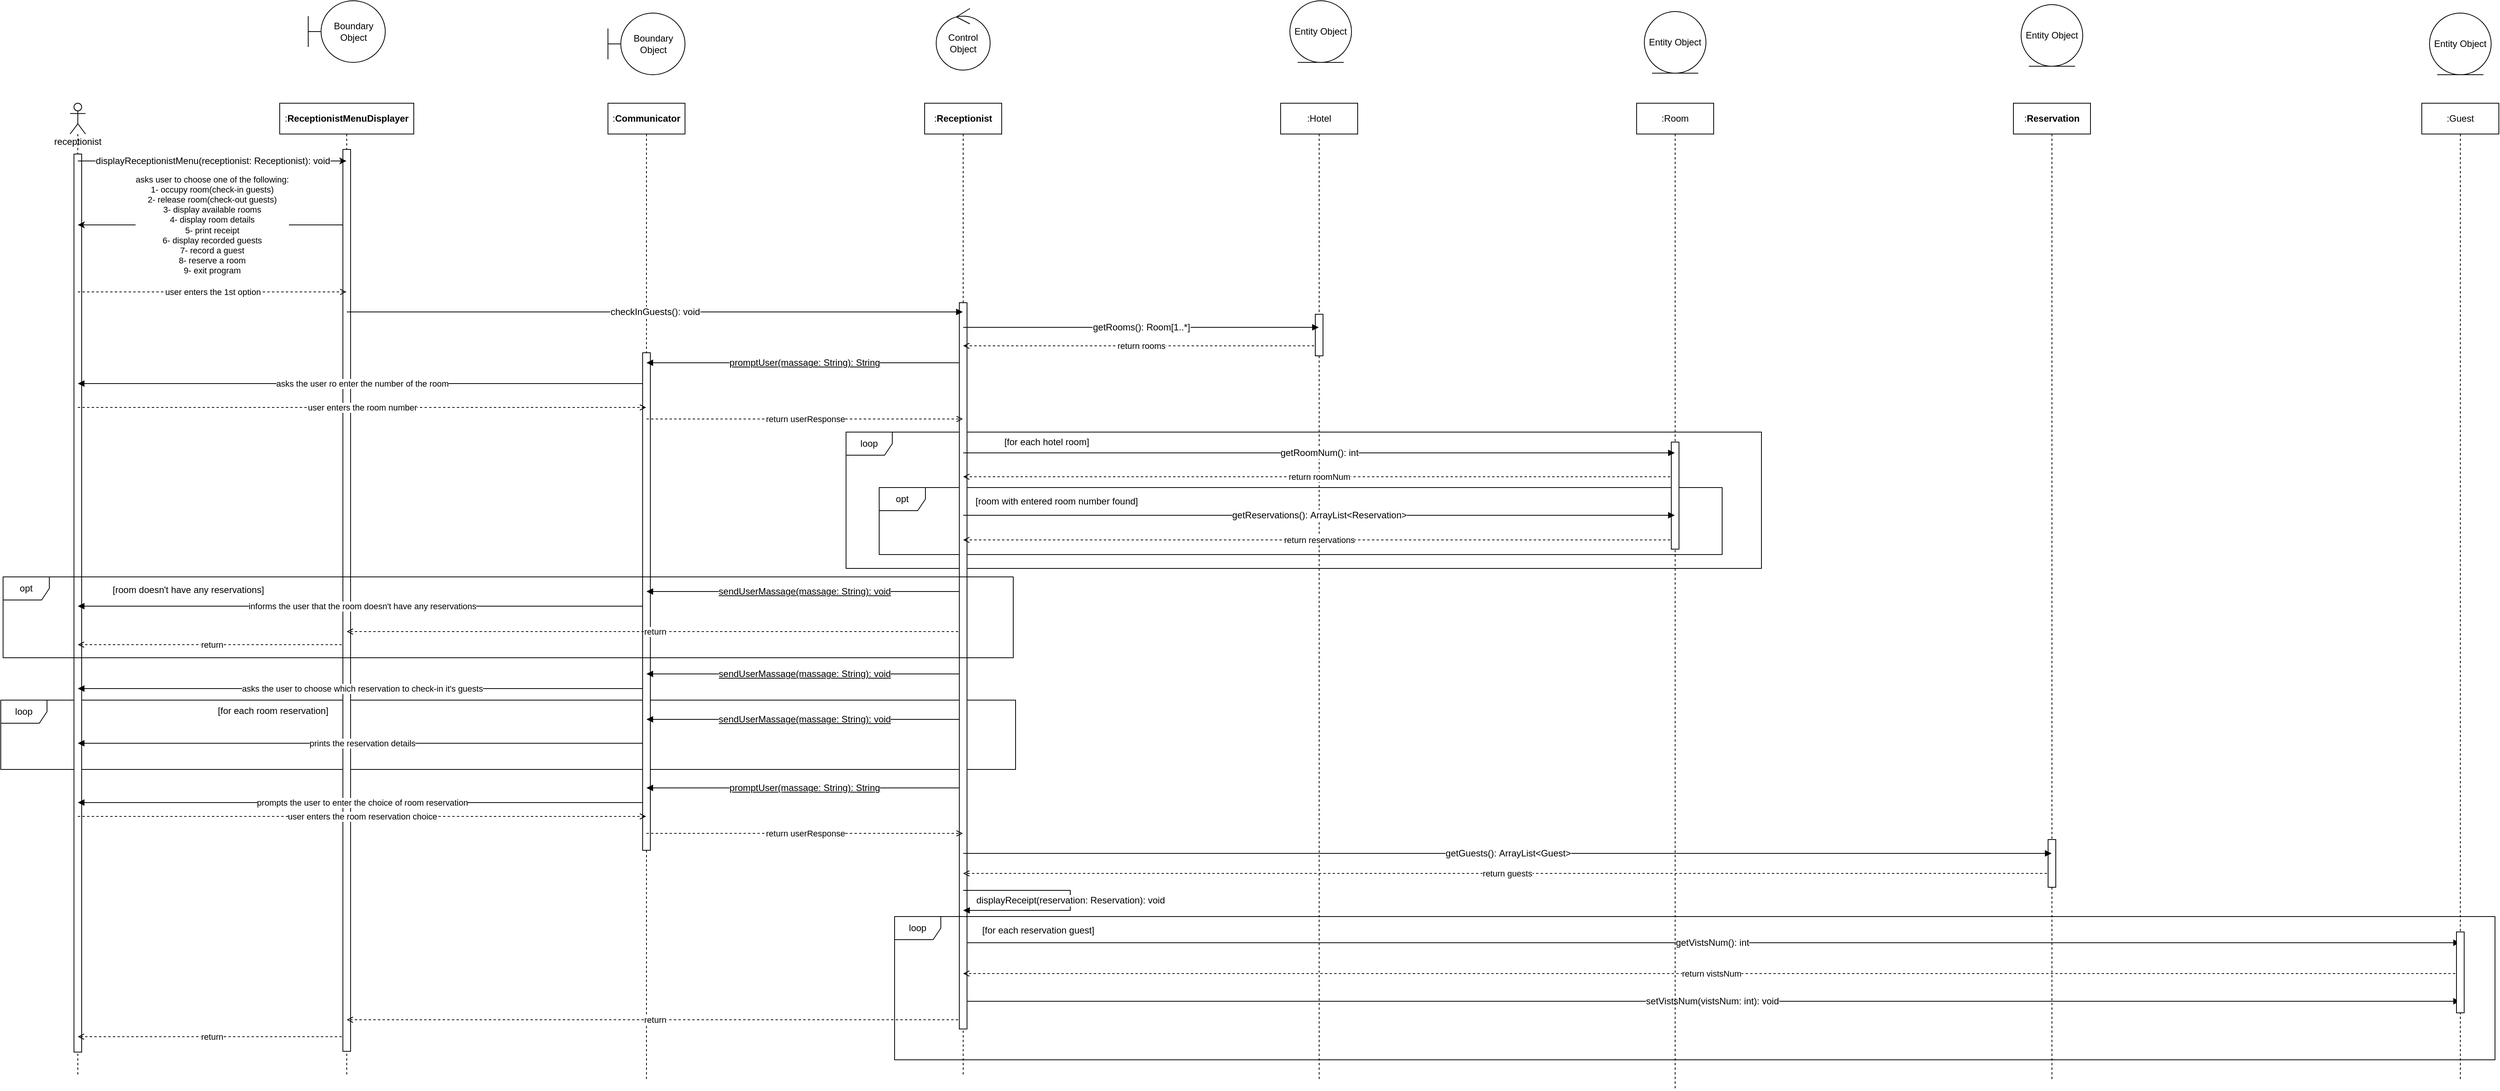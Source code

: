 <mxfile version="20.2.3" type="device"><diagram id="KO7QqozY7FN2knE6YV2j" name="Page-1"><mxGraphModel dx="868" dy="553" grid="0" gridSize="10" guides="1" tooltips="1" connect="1" arrows="1" fold="1" page="0" pageScale="1" pageWidth="827" pageHeight="1169" math="0" shadow="0"><root><mxCell id="0"/><mxCell id="1" parent="0"/><mxCell id="8XID31dK3OWGkiMEb0SV-61" value="" style="group" parent="1" vertex="1" connectable="0"><mxGeometry x="182" y="909" width="1317" height="90" as="geometry"/></mxCell><mxCell id="8XID31dK3OWGkiMEb0SV-59" value="loop" style="shape=umlFrame;whiteSpace=wrap;html=1;" parent="8XID31dK3OWGkiMEb0SV-61" vertex="1"><mxGeometry width="1317" height="90" as="geometry"/></mxCell><mxCell id="8XID31dK3OWGkiMEb0SV-60" value="[for each room reservation]" style="text;html=1;align=center;verticalAlign=middle;resizable=0;points=[];autosize=1;strokeColor=none;fillColor=none;" parent="8XID31dK3OWGkiMEb0SV-61" vertex="1"><mxGeometry x="272.18" y="1.35" width="161" height="26" as="geometry"/></mxCell><mxCell id="8XID31dK3OWGkiMEb0SV-43" value="opt" style="shape=umlFrame;whiteSpace=wrap;html=1;" parent="1" vertex="1"><mxGeometry x="1322" y="633" width="1094" height="87" as="geometry"/></mxCell><mxCell id="8XID31dK3OWGkiMEb0SV-40" value="loop" style="shape=umlFrame;whiteSpace=wrap;html=1;" parent="1" vertex="1"><mxGeometry x="1279" y="561" width="1188" height="177" as="geometry"/></mxCell><mxCell id="8XID31dK3OWGkiMEb0SV-1" value="receptionist" style="shape=umlLifeline;participant=umlActor;perimeter=lifelinePerimeter;whiteSpace=wrap;html=1;container=1;collapsible=0;recursiveResize=0;verticalAlign=top;spacingTop=36;outlineConnect=0;" parent="1" vertex="1"><mxGeometry x="272" y="134" width="20" height="1263" as="geometry"/></mxCell><mxCell id="8XID31dK3OWGkiMEb0SV-83" value="" style="html=1;points=[];perimeter=orthogonalPerimeter;" parent="8XID31dK3OWGkiMEb0SV-1" vertex="1"><mxGeometry x="5" y="66" width="10" height="1166" as="geometry"/></mxCell><mxCell id="8XID31dK3OWGkiMEb0SV-7" value="asks user to&amp;nbsp;choose one of the following:&lt;br&gt;1- occupy room(check-in guests)&lt;br&gt;2- release room(check-out guests)&lt;br&gt;3- display available rooms&lt;br&gt;4- display room details&lt;br&gt;5- print receipt&lt;br&gt;6- display recorded guests&lt;br&gt;7- record a guest&lt;br&gt;8- reserve a room&lt;br&gt;9- exit program" style="edgeStyle=none;rounded=0;orthogonalLoop=1;jettySize=auto;html=1;" parent="1" source="8XID31dK3OWGkiMEb0SV-3" target="8XID31dK3OWGkiMEb0SV-1" edge="1"><mxGeometry relative="1" as="geometry"><Array as="points"><mxPoint x="466" y="292"/></Array></mxGeometry></mxCell><mxCell id="8XID31dK3OWGkiMEb0SV-49" value="return" style="edgeStyle=none;rounded=0;orthogonalLoop=1;jettySize=auto;html=1;endArrow=open;endFill=0;dashed=1;" parent="1" source="8XID31dK3OWGkiMEb0SV-3" target="8XID31dK3OWGkiMEb0SV-1" edge="1"><mxGeometry relative="1" as="geometry"><Array as="points"><mxPoint x="503" y="837"/></Array></mxGeometry></mxCell><mxCell id="8XID31dK3OWGkiMEb0SV-75" value="return" style="edgeStyle=none;rounded=0;orthogonalLoop=1;jettySize=auto;html=1;dashed=1;endArrow=open;endFill=0;" parent="1" source="8XID31dK3OWGkiMEb0SV-3" target="8XID31dK3OWGkiMEb0SV-1" edge="1"><mxGeometry relative="1" as="geometry"><Array as="points"><mxPoint x="519" y="1346"/></Array></mxGeometry></mxCell><mxCell id="8XID31dK3OWGkiMEb0SV-3" value=":&lt;span style=&quot;font-weight: 700;&quot;&gt;ReceptionistMenuDisplayer&lt;/span&gt;" style="shape=umlLifeline;perimeter=lifelinePerimeter;whiteSpace=wrap;html=1;container=1;collapsible=0;recursiveResize=0;outlineConnect=0;" parent="1" vertex="1"><mxGeometry x="544" y="134" width="174" height="1262" as="geometry"/></mxCell><mxCell id="8XID31dK3OWGkiMEb0SV-84" value="" style="html=1;points=[];perimeter=orthogonalPerimeter;" parent="8XID31dK3OWGkiMEb0SV-3" vertex="1"><mxGeometry x="82" y="60" width="10" height="1171" as="geometry"/></mxCell><mxCell id="8XID31dK3OWGkiMEb0SV-33" value="asks the user ro enter the number of the room" style="edgeStyle=none;rounded=0;orthogonalLoop=1;jettySize=auto;html=1;endArrow=block;endFill=1;" parent="1" source="8XID31dK3OWGkiMEb0SV-4" target="8XID31dK3OWGkiMEb0SV-1" edge="1"><mxGeometry relative="1" as="geometry"><Array as="points"><mxPoint x="731" y="498"/></Array></mxGeometry></mxCell><mxCell id="8XID31dK3OWGkiMEb0SV-47" value="informs the user that the room doesn't have any reservations" style="edgeStyle=none;rounded=0;orthogonalLoop=1;jettySize=auto;html=1;endArrow=block;endFill=1;" parent="1" source="8XID31dK3OWGkiMEb0SV-4" target="8XID31dK3OWGkiMEb0SV-1" edge="1"><mxGeometry relative="1" as="geometry"><Array as="points"><mxPoint x="750" y="787"/></Array></mxGeometry></mxCell><mxCell id="8XID31dK3OWGkiMEb0SV-55" value="asks the user to choose which reservation to check-in it's guests" style="edgeStyle=none;rounded=0;orthogonalLoop=1;jettySize=auto;html=1;endArrow=block;endFill=1;" parent="1" source="8XID31dK3OWGkiMEb0SV-4" target="8XID31dK3OWGkiMEb0SV-1" edge="1"><mxGeometry relative="1" as="geometry"><Array as="points"><mxPoint x="715" y="894"/></Array></mxGeometry></mxCell><mxCell id="8XID31dK3OWGkiMEb0SV-57" value="prints the reservation details" style="edgeStyle=none;rounded=0;orthogonalLoop=1;jettySize=auto;html=1;endArrow=block;endFill=1;" parent="1" source="8XID31dK3OWGkiMEb0SV-4" target="8XID31dK3OWGkiMEb0SV-1" edge="1"><mxGeometry relative="1" as="geometry"><Array as="points"><mxPoint x="748" y="965"/></Array></mxGeometry></mxCell><mxCell id="8XID31dK3OWGkiMEb0SV-63" value="prompts the user to enter the choice of room reservation" style="edgeStyle=none;rounded=0;orthogonalLoop=1;jettySize=auto;html=1;endArrow=block;endFill=1;" parent="1" source="8XID31dK3OWGkiMEb0SV-4" target="8XID31dK3OWGkiMEb0SV-1" edge="1"><mxGeometry relative="1" as="geometry"><Array as="points"><mxPoint x="828" y="1042"/></Array></mxGeometry></mxCell><mxCell id="8XID31dK3OWGkiMEb0SV-4" value=":&lt;span style=&quot;font-weight: 700;&quot;&gt;Communicator&lt;/span&gt;" style="shape=umlLifeline;perimeter=lifelinePerimeter;whiteSpace=wrap;html=1;container=1;collapsible=0;recursiveResize=0;outlineConnect=0;" parent="1" vertex="1"><mxGeometry x="970" y="134" width="100" height="1268" as="geometry"/></mxCell><mxCell id="8XID31dK3OWGkiMEb0SV-85" value="" style="html=1;points=[];perimeter=orthogonalPerimeter;" parent="8XID31dK3OWGkiMEb0SV-4" vertex="1"><mxGeometry x="45" y="324" width="10" height="646" as="geometry"/></mxCell><mxCell id="8XID31dK3OWGkiMEb0SV-16" value="&lt;span style=&quot;font-size: 12px; text-align: left; text-decoration-line: underline;&quot;&gt;promptUser(massage:&amp;nbsp;String):&amp;nbsp;String&lt;/span&gt;" style="edgeStyle=none;rounded=0;orthogonalLoop=1;jettySize=auto;html=1;endArrow=block;endFill=1;" parent="1" source="8XID31dK3OWGkiMEb0SV-5" target="8XID31dK3OWGkiMEb0SV-4" edge="1"><mxGeometry relative="1" as="geometry"><Array as="points"><mxPoint x="1234" y="471"/></Array></mxGeometry></mxCell><mxCell id="8XID31dK3OWGkiMEb0SV-46" value="&lt;span style=&quot;font-size: 12px; text-align: left; text-decoration-line: underline;&quot;&gt;sendUserMassage(massage: String): void&lt;/span&gt;" style="edgeStyle=none;rounded=0;orthogonalLoop=1;jettySize=auto;html=1;endArrow=block;endFill=1;" parent="1" source="8XID31dK3OWGkiMEb0SV-5" target="8XID31dK3OWGkiMEb0SV-4" edge="1"><mxGeometry relative="1" as="geometry"><Array as="points"><mxPoint x="1246" y="768"/></Array></mxGeometry></mxCell><mxCell id="8XID31dK3OWGkiMEb0SV-48" value="return" style="edgeStyle=none;rounded=0;orthogonalLoop=1;jettySize=auto;html=1;endArrow=open;endFill=0;dashed=1;" parent="1" source="8XID31dK3OWGkiMEb0SV-5" target="8XID31dK3OWGkiMEb0SV-3" edge="1"><mxGeometry relative="1" as="geometry"><Array as="points"><mxPoint x="1025" y="820"/></Array></mxGeometry></mxCell><mxCell id="8XID31dK3OWGkiMEb0SV-54" value="&lt;span style=&quot;font-size: 12px; text-align: left; text-decoration-line: underline;&quot;&gt;sendUserMassage(massage: String): void&lt;/span&gt;" style="edgeStyle=none;rounded=0;orthogonalLoop=1;jettySize=auto;html=1;endArrow=block;endFill=1;" parent="1" source="8XID31dK3OWGkiMEb0SV-5" target="8XID31dK3OWGkiMEb0SV-4" edge="1"><mxGeometry relative="1" as="geometry"><Array as="points"><mxPoint x="1218" y="875"/></Array></mxGeometry></mxCell><mxCell id="8XID31dK3OWGkiMEb0SV-56" value="&lt;span style=&quot;font-size: 12px; text-align: left; text-decoration-line: underline;&quot;&gt;sendUserMassage(massage: String): void&lt;/span&gt;" style="edgeStyle=none;rounded=0;orthogonalLoop=1;jettySize=auto;html=1;endArrow=block;endFill=1;" parent="1" source="8XID31dK3OWGkiMEb0SV-5" target="8XID31dK3OWGkiMEb0SV-4" edge="1"><mxGeometry relative="1" as="geometry"><Array as="points"><mxPoint x="1220" y="934"/></Array></mxGeometry></mxCell><mxCell id="8XID31dK3OWGkiMEb0SV-62" value="&lt;span style=&quot;font-size: 12px; text-align: left; text-decoration-line: underline;&quot;&gt;promptUser(massage:&amp;nbsp;String):&amp;nbsp;String&lt;/span&gt;" style="edgeStyle=none;rounded=0;orthogonalLoop=1;jettySize=auto;html=1;endArrow=block;endFill=1;" parent="1" source="8XID31dK3OWGkiMEb0SV-5" target="8XID31dK3OWGkiMEb0SV-4" edge="1"><mxGeometry relative="1" as="geometry"><Array as="points"><mxPoint x="1244" y="1023"/></Array></mxGeometry></mxCell><mxCell id="8XID31dK3OWGkiMEb0SV-71" value="&lt;span style=&quot;font-size: 12px; text-align: left;&quot;&gt;getVistsNum(): int&lt;/span&gt;" style="rounded=0;orthogonalLoop=1;jettySize=auto;html=1;endArrow=block;endFill=1;" parent="1" source="8XID31dK3OWGkiMEb0SV-5" target="8XID31dK3OWGkiMEb0SV-13" edge="1"><mxGeometry relative="1" as="geometry"><Array as="points"><mxPoint x="2454" y="1224"/></Array></mxGeometry></mxCell><mxCell id="8XID31dK3OWGkiMEb0SV-73" value="&lt;span style=&quot;font-size: 12px; text-align: left;&quot;&gt;setVistsNum(vistsNum: int): void&lt;/span&gt;" style="edgeStyle=none;rounded=0;orthogonalLoop=1;jettySize=auto;html=1;endArrow=block;endFill=1;" parent="1" source="8XID31dK3OWGkiMEb0SV-5" target="8XID31dK3OWGkiMEb0SV-13" edge="1"><mxGeometry relative="1" as="geometry"><Array as="points"><mxPoint x="2413" y="1300"/></Array></mxGeometry></mxCell><mxCell id="8XID31dK3OWGkiMEb0SV-74" value="return" style="edgeStyle=none;rounded=0;orthogonalLoop=1;jettySize=auto;html=1;dashed=1;endArrow=open;endFill=0;" parent="1" source="8XID31dK3OWGkiMEb0SV-5" target="8XID31dK3OWGkiMEb0SV-3" edge="1"><mxGeometry relative="1" as="geometry"><Array as="points"><mxPoint x="1097" y="1324"/></Array></mxGeometry></mxCell><mxCell id="8XID31dK3OWGkiMEb0SV-5" value=":&lt;span style=&quot;font-weight: 700;&quot;&gt;Receptionist&lt;/span&gt;" style="shape=umlLifeline;perimeter=lifelinePerimeter;whiteSpace=wrap;html=1;container=1;collapsible=0;recursiveResize=0;outlineConnect=0;" parent="1" vertex="1"><mxGeometry x="1381" y="134" width="100" height="1262" as="geometry"/></mxCell><mxCell id="8XID31dK3OWGkiMEb0SV-86" value="" style="html=1;points=[];perimeter=orthogonalPerimeter;" parent="8XID31dK3OWGkiMEb0SV-5" vertex="1"><mxGeometry x="45" y="259" width="10" height="943" as="geometry"/></mxCell><mxCell id="8XID31dK3OWGkiMEb0SV-15" value="return rooms" style="edgeStyle=none;rounded=0;orthogonalLoop=1;jettySize=auto;html=1;endArrow=open;endFill=0;dashed=1;" parent="1" source="8XID31dK3OWGkiMEb0SV-10" target="8XID31dK3OWGkiMEb0SV-5" edge="1"><mxGeometry relative="1" as="geometry"><Array as="points"><mxPoint x="1657" y="449"/></Array></mxGeometry></mxCell><mxCell id="8XID31dK3OWGkiMEb0SV-10" value=":Hotel" style="shape=umlLifeline;perimeter=lifelinePerimeter;whiteSpace=wrap;html=1;container=1;collapsible=0;recursiveResize=0;outlineConnect=0;" parent="1" vertex="1"><mxGeometry x="1843" y="134" width="100" height="1267" as="geometry"/></mxCell><mxCell id="8XID31dK3OWGkiMEb0SV-87" value="" style="html=1;points=[];perimeter=orthogonalPerimeter;" parent="8XID31dK3OWGkiMEb0SV-10" vertex="1"><mxGeometry x="45" y="274" width="10" height="54" as="geometry"/></mxCell><mxCell id="8XID31dK3OWGkiMEb0SV-37" value="return roomNum" style="edgeStyle=none;rounded=0;orthogonalLoop=1;jettySize=auto;html=1;endArrow=open;endFill=0;dashed=1;" parent="1" source="8XID31dK3OWGkiMEb0SV-11" target="8XID31dK3OWGkiMEb0SV-5" edge="1"><mxGeometry relative="1" as="geometry"><Array as="points"><mxPoint x="1736" y="619"/></Array></mxGeometry></mxCell><mxCell id="8XID31dK3OWGkiMEb0SV-39" value="return reservations" style="edgeStyle=none;rounded=0;orthogonalLoop=1;jettySize=auto;html=1;dashed=1;endArrow=open;endFill=0;" parent="1" source="8XID31dK3OWGkiMEb0SV-11" target="8XID31dK3OWGkiMEb0SV-5" edge="1"><mxGeometry relative="1" as="geometry"><Array as="points"><mxPoint x="1800" y="701"/></Array></mxGeometry></mxCell><mxCell id="8XID31dK3OWGkiMEb0SV-11" value=":Room" style="shape=umlLifeline;perimeter=lifelinePerimeter;whiteSpace=wrap;html=1;container=1;collapsible=0;recursiveResize=0;outlineConnect=0;" parent="1" vertex="1"><mxGeometry x="2305" y="134" width="100" height="1281" as="geometry"/></mxCell><mxCell id="8XID31dK3OWGkiMEb0SV-88" value="" style="html=1;points=[];perimeter=orthogonalPerimeter;" parent="8XID31dK3OWGkiMEb0SV-11" vertex="1"><mxGeometry x="45" y="440" width="10" height="139" as="geometry"/></mxCell><mxCell id="8XID31dK3OWGkiMEb0SV-67" value="return guests" style="edgeStyle=none;rounded=0;orthogonalLoop=1;jettySize=auto;html=1;endArrow=open;endFill=0;dashed=1;" parent="1" source="8XID31dK3OWGkiMEb0SV-12" target="8XID31dK3OWGkiMEb0SV-5" edge="1"><mxGeometry relative="1" as="geometry"><Array as="points"><mxPoint x="2118" y="1134"/></Array></mxGeometry></mxCell><mxCell id="8XID31dK3OWGkiMEb0SV-12" value=":&lt;span style=&quot;font-weight: 700;&quot;&gt;Reservation&lt;/span&gt;" style="shape=umlLifeline;perimeter=lifelinePerimeter;whiteSpace=wrap;html=1;container=1;collapsible=0;recursiveResize=0;outlineConnect=0;" parent="1" vertex="1"><mxGeometry x="2794" y="134" width="100" height="1267" as="geometry"/></mxCell><mxCell id="8XID31dK3OWGkiMEb0SV-89" value="" style="html=1;points=[];perimeter=orthogonalPerimeter;" parent="8XID31dK3OWGkiMEb0SV-12" vertex="1"><mxGeometry x="45" y="956" width="10" height="62" as="geometry"/></mxCell><mxCell id="8XID31dK3OWGkiMEb0SV-72" value="return&amp;nbsp;vistsNum" style="edgeStyle=none;rounded=0;orthogonalLoop=1;jettySize=auto;html=1;endArrow=open;endFill=0;dashed=1;" parent="1" source="8XID31dK3OWGkiMEb0SV-13" target="8XID31dK3OWGkiMEb0SV-5" edge="1"><mxGeometry relative="1" as="geometry"><Array as="points"><mxPoint x="2344" y="1264"/></Array></mxGeometry></mxCell><mxCell id="8XID31dK3OWGkiMEb0SV-13" value=":Guest" style="shape=umlLifeline;perimeter=lifelinePerimeter;whiteSpace=wrap;html=1;container=1;collapsible=0;recursiveResize=0;outlineConnect=0;" parent="1" vertex="1"><mxGeometry x="3324" y="134" width="100" height="1270" as="geometry"/></mxCell><mxCell id="8XID31dK3OWGkiMEb0SV-90" value="" style="html=1;points=[];perimeter=orthogonalPerimeter;" parent="8XID31dK3OWGkiMEb0SV-13" vertex="1"><mxGeometry x="45" y="1076" width="10" height="105" as="geometry"/></mxCell><mxCell id="8XID31dK3OWGkiMEb0SV-41" value="[for each hotel room]" style="text;html=1;align=center;verticalAlign=middle;resizable=0;points=[];autosize=1;strokeColor=none;fillColor=none;" parent="1" vertex="1"><mxGeometry x="1475" y="560.995" width="128" height="26" as="geometry"/></mxCell><mxCell id="8XID31dK3OWGkiMEb0SV-44" value="[room with entered room number found]" style="text;html=1;align=center;verticalAlign=middle;resizable=0;points=[];autosize=1;strokeColor=none;fillColor=none;" parent="1" vertex="1"><mxGeometry x="1437" y="638" width="229" height="26" as="geometry"/></mxCell><mxCell id="8XID31dK3OWGkiMEb0SV-53" value="" style="group" parent="1" vertex="1" connectable="0"><mxGeometry x="185" y="749" width="1311" height="105" as="geometry"/></mxCell><mxCell id="8XID31dK3OWGkiMEb0SV-50" value="opt" style="shape=umlFrame;whiteSpace=wrap;html=1;" parent="8XID31dK3OWGkiMEb0SV-53" vertex="1"><mxGeometry width="1311" height="105" as="geometry"/></mxCell><mxCell id="8XID31dK3OWGkiMEb0SV-51" value="[room doesn't have any reservations]" style="text;html=1;align=center;verticalAlign=middle;resizable=0;points=[];autosize=1;strokeColor=none;fillColor=none;" parent="8XID31dK3OWGkiMEb0SV-53" vertex="1"><mxGeometry x="133" y="4" width="214" height="26" as="geometry"/></mxCell><mxCell id="8XID31dK3OWGkiMEb0SV-76" value="Boundary Object" style="shape=umlBoundary;whiteSpace=wrap;html=1;" parent="1" vertex="1"><mxGeometry x="581" y="1" width="100" height="80" as="geometry"/></mxCell><mxCell id="8XID31dK3OWGkiMEb0SV-77" value="Boundary Object" style="shape=umlBoundary;whiteSpace=wrap;html=1;" parent="1" vertex="1"><mxGeometry x="970" y="17" width="100" height="80" as="geometry"/></mxCell><mxCell id="8XID31dK3OWGkiMEb0SV-78" value="Control Object" style="ellipse;shape=umlControl;whiteSpace=wrap;html=1;" parent="1" vertex="1"><mxGeometry x="1396" y="11" width="70" height="80" as="geometry"/></mxCell><mxCell id="8XID31dK3OWGkiMEb0SV-79" value="Entity Object" style="ellipse;shape=umlEntity;whiteSpace=wrap;html=1;" parent="1" vertex="1"><mxGeometry x="1855" y="1" width="80" height="80" as="geometry"/></mxCell><mxCell id="8XID31dK3OWGkiMEb0SV-80" value="Entity Object" style="ellipse;shape=umlEntity;whiteSpace=wrap;html=1;" parent="1" vertex="1"><mxGeometry x="2315" y="15" width="80" height="80" as="geometry"/></mxCell><mxCell id="8XID31dK3OWGkiMEb0SV-81" value="Entity Object" style="ellipse;shape=umlEntity;whiteSpace=wrap;html=1;" parent="1" vertex="1"><mxGeometry x="2804" y="6" width="80" height="80" as="geometry"/></mxCell><mxCell id="8XID31dK3OWGkiMEb0SV-82" value="Entity Object" style="ellipse;shape=umlEntity;whiteSpace=wrap;html=1;" parent="1" vertex="1"><mxGeometry x="3334" y="17" width="80" height="80" as="geometry"/></mxCell><mxCell id="8XID31dK3OWGkiMEb0SV-6" value="&lt;span style=&quot;font-size: 12px; text-align: left;&quot;&gt;displayReceptionistMenu(receptionist:&amp;nbsp;Receptionist):&amp;nbsp;void&lt;/span&gt;" style="edgeStyle=none;rounded=0;orthogonalLoop=1;jettySize=auto;html=1;" parent="1" source="8XID31dK3OWGkiMEb0SV-1" target="8XID31dK3OWGkiMEb0SV-3" edge="1"><mxGeometry relative="1" as="geometry"><Array as="points"><mxPoint x="509" y="209"/></Array></mxGeometry></mxCell><mxCell id="8XID31dK3OWGkiMEb0SV-8" value="user enters the 1st option" style="edgeStyle=none;rounded=0;orthogonalLoop=1;jettySize=auto;html=1;dashed=1;endArrow=open;endFill=0;" parent="1" source="8XID31dK3OWGkiMEb0SV-1" target="8XID31dK3OWGkiMEb0SV-3" edge="1"><mxGeometry relative="1" as="geometry"><Array as="points"><mxPoint x="455" y="379"/></Array></mxGeometry></mxCell><mxCell id="8XID31dK3OWGkiMEb0SV-34" value="user enters the room number" style="edgeStyle=none;rounded=0;orthogonalLoop=1;jettySize=auto;html=1;endArrow=open;endFill=0;dashed=1;" parent="1" source="8XID31dK3OWGkiMEb0SV-1" target="8XID31dK3OWGkiMEb0SV-4" edge="1"><mxGeometry relative="1" as="geometry"><Array as="points"><mxPoint x="776" y="529"/></Array></mxGeometry></mxCell><mxCell id="8XID31dK3OWGkiMEb0SV-64" value="user enters the room reservation choice" style="edgeStyle=none;rounded=0;orthogonalLoop=1;jettySize=auto;html=1;dashed=1;endArrow=open;endFill=0;" parent="1" source="8XID31dK3OWGkiMEb0SV-1" target="8XID31dK3OWGkiMEb0SV-4" edge="1"><mxGeometry relative="1" as="geometry"><Array as="points"><mxPoint x="687" y="1060"/></Array></mxGeometry></mxCell><mxCell id="8XID31dK3OWGkiMEb0SV-68" value="&lt;span style=&quot;font-size: 12px; text-align: left;&quot;&gt;displayReceipt(reservation:&amp;nbsp;Reservation):&amp;nbsp;void&lt;/span&gt;" style="edgeStyle=orthogonalEdgeStyle;rounded=0;orthogonalLoop=1;jettySize=auto;html=1;endArrow=block;endFill=1;" parent="1" source="8XID31dK3OWGkiMEb0SV-5" target="8XID31dK3OWGkiMEb0SV-5" edge="1"><mxGeometry relative="1" as="geometry"><mxPoint x="1807" y="2366" as="targetPoint"/><Array as="points"><mxPoint x="1570" y="1156"/><mxPoint x="1570" y="1182"/></Array></mxGeometry></mxCell><mxCell id="8XID31dK3OWGkiMEb0SV-65" value="return userResponse" style="edgeStyle=none;rounded=0;orthogonalLoop=1;jettySize=auto;html=1;dashed=1;endArrow=open;endFill=0;" parent="1" source="8XID31dK3OWGkiMEb0SV-4" target="8XID31dK3OWGkiMEb0SV-5" edge="1"><mxGeometry relative="1" as="geometry"><Array as="points"><mxPoint x="1168" y="1082"/></Array></mxGeometry></mxCell><mxCell id="8XID31dK3OWGkiMEb0SV-35" value="return userResponse" style="edgeStyle=none;rounded=0;orthogonalLoop=1;jettySize=auto;html=1;endArrow=open;endFill=0;dashed=1;" parent="1" source="8XID31dK3OWGkiMEb0SV-4" target="8XID31dK3OWGkiMEb0SV-5" edge="1"><mxGeometry relative="1" as="geometry"><Array as="points"><mxPoint x="1170" y="544"/></Array></mxGeometry></mxCell><mxCell id="8XID31dK3OWGkiMEb0SV-9" value="&lt;span style=&quot;font-size: 12px; text-align: left;&quot;&gt;checkInGuests(): void&lt;/span&gt;" style="edgeStyle=none;rounded=0;orthogonalLoop=1;jettySize=auto;html=1;endArrow=block;endFill=1;" parent="1" source="8XID31dK3OWGkiMEb0SV-3" target="8XID31dK3OWGkiMEb0SV-5" edge="1"><mxGeometry relative="1" as="geometry"><Array as="points"><mxPoint x="973" y="405"/></Array></mxGeometry></mxCell><mxCell id="8XID31dK3OWGkiMEb0SV-14" value="&lt;span style=&quot;font-size: 12px; text-align: left;&quot;&gt;getRooms():&amp;nbsp;Room[1..*]&lt;/span&gt;" style="edgeStyle=none;rounded=0;orthogonalLoop=1;jettySize=auto;html=1;endArrow=block;endFill=1;" parent="1" source="8XID31dK3OWGkiMEb0SV-5" target="8XID31dK3OWGkiMEb0SV-10" edge="1"><mxGeometry relative="1" as="geometry"><Array as="points"><mxPoint x="1681" y="425"/></Array></mxGeometry></mxCell><mxCell id="8XID31dK3OWGkiMEb0SV-36" value="&lt;span style=&quot;font-size: 12px; text-align: left;&quot;&gt;getRoomNum(): int&lt;/span&gt;" style="rounded=0;orthogonalLoop=1;jettySize=auto;html=1;endArrow=block;endFill=1;" parent="1" source="8XID31dK3OWGkiMEb0SV-5" target="8XID31dK3OWGkiMEb0SV-11" edge="1"><mxGeometry relative="1" as="geometry"><Array as="points"><mxPoint x="1824" y="588"/></Array></mxGeometry></mxCell><mxCell id="8XID31dK3OWGkiMEb0SV-38" value="&lt;span style=&quot;font-size: 12px; text-align: left;&quot;&gt;getReservations():&amp;nbsp;ArrayList&amp;lt;Reservation&amp;gt;&lt;/span&gt;" style="edgeStyle=none;rounded=0;orthogonalLoop=1;jettySize=auto;html=1;endArrow=block;endFill=1;" parent="1" source="8XID31dK3OWGkiMEb0SV-5" target="8XID31dK3OWGkiMEb0SV-11" edge="1"><mxGeometry relative="1" as="geometry"><Array as="points"><mxPoint x="1880" y="669"/></Array></mxGeometry></mxCell><mxCell id="8XID31dK3OWGkiMEb0SV-66" value="&lt;span style=&quot;font-size: 12px; text-align: left;&quot;&gt;getGuests():&amp;nbsp;ArrayList&amp;lt;Guest&amp;gt;&lt;/span&gt;" style="edgeStyle=none;rounded=0;orthogonalLoop=1;jettySize=auto;html=1;endArrow=block;endFill=1;" parent="1" source="8XID31dK3OWGkiMEb0SV-5" target="8XID31dK3OWGkiMEb0SV-12" edge="1"><mxGeometry relative="1" as="geometry"><Array as="points"><mxPoint x="2195" y="1108"/></Array></mxGeometry></mxCell><mxCell id="8XID31dK3OWGkiMEb0SV-95" value="" style="group" parent="1" vertex="1" connectable="0"><mxGeometry x="1342" y="1190" width="2077" height="186" as="geometry"/></mxCell><mxCell id="8XID31dK3OWGkiMEb0SV-92" value="loop" style="shape=umlFrame;whiteSpace=wrap;html=1;" parent="8XID31dK3OWGkiMEb0SV-95" vertex="1"><mxGeometry width="2077" height="186" as="geometry"/></mxCell><mxCell id="8XID31dK3OWGkiMEb0SV-93" value="[for each reservation guest]" style="text;html=1;align=center;verticalAlign=middle;resizable=0;points=[];autosize=1;strokeColor=none;fillColor=none;" parent="8XID31dK3OWGkiMEb0SV-95" vertex="1"><mxGeometry x="104" y="5" width="163" height="26" as="geometry"/></mxCell></root></mxGraphModel></diagram></mxfile>